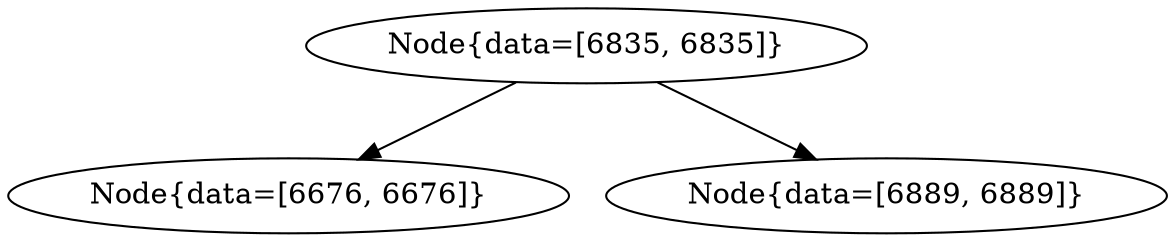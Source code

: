 digraph G{
1979275945 [label="Node{data=[6835, 6835]}"]
1979275945 -> 54389585
54389585 [label="Node{data=[6676, 6676]}"]
1979275945 -> 1396713775
1396713775 [label="Node{data=[6889, 6889]}"]
}